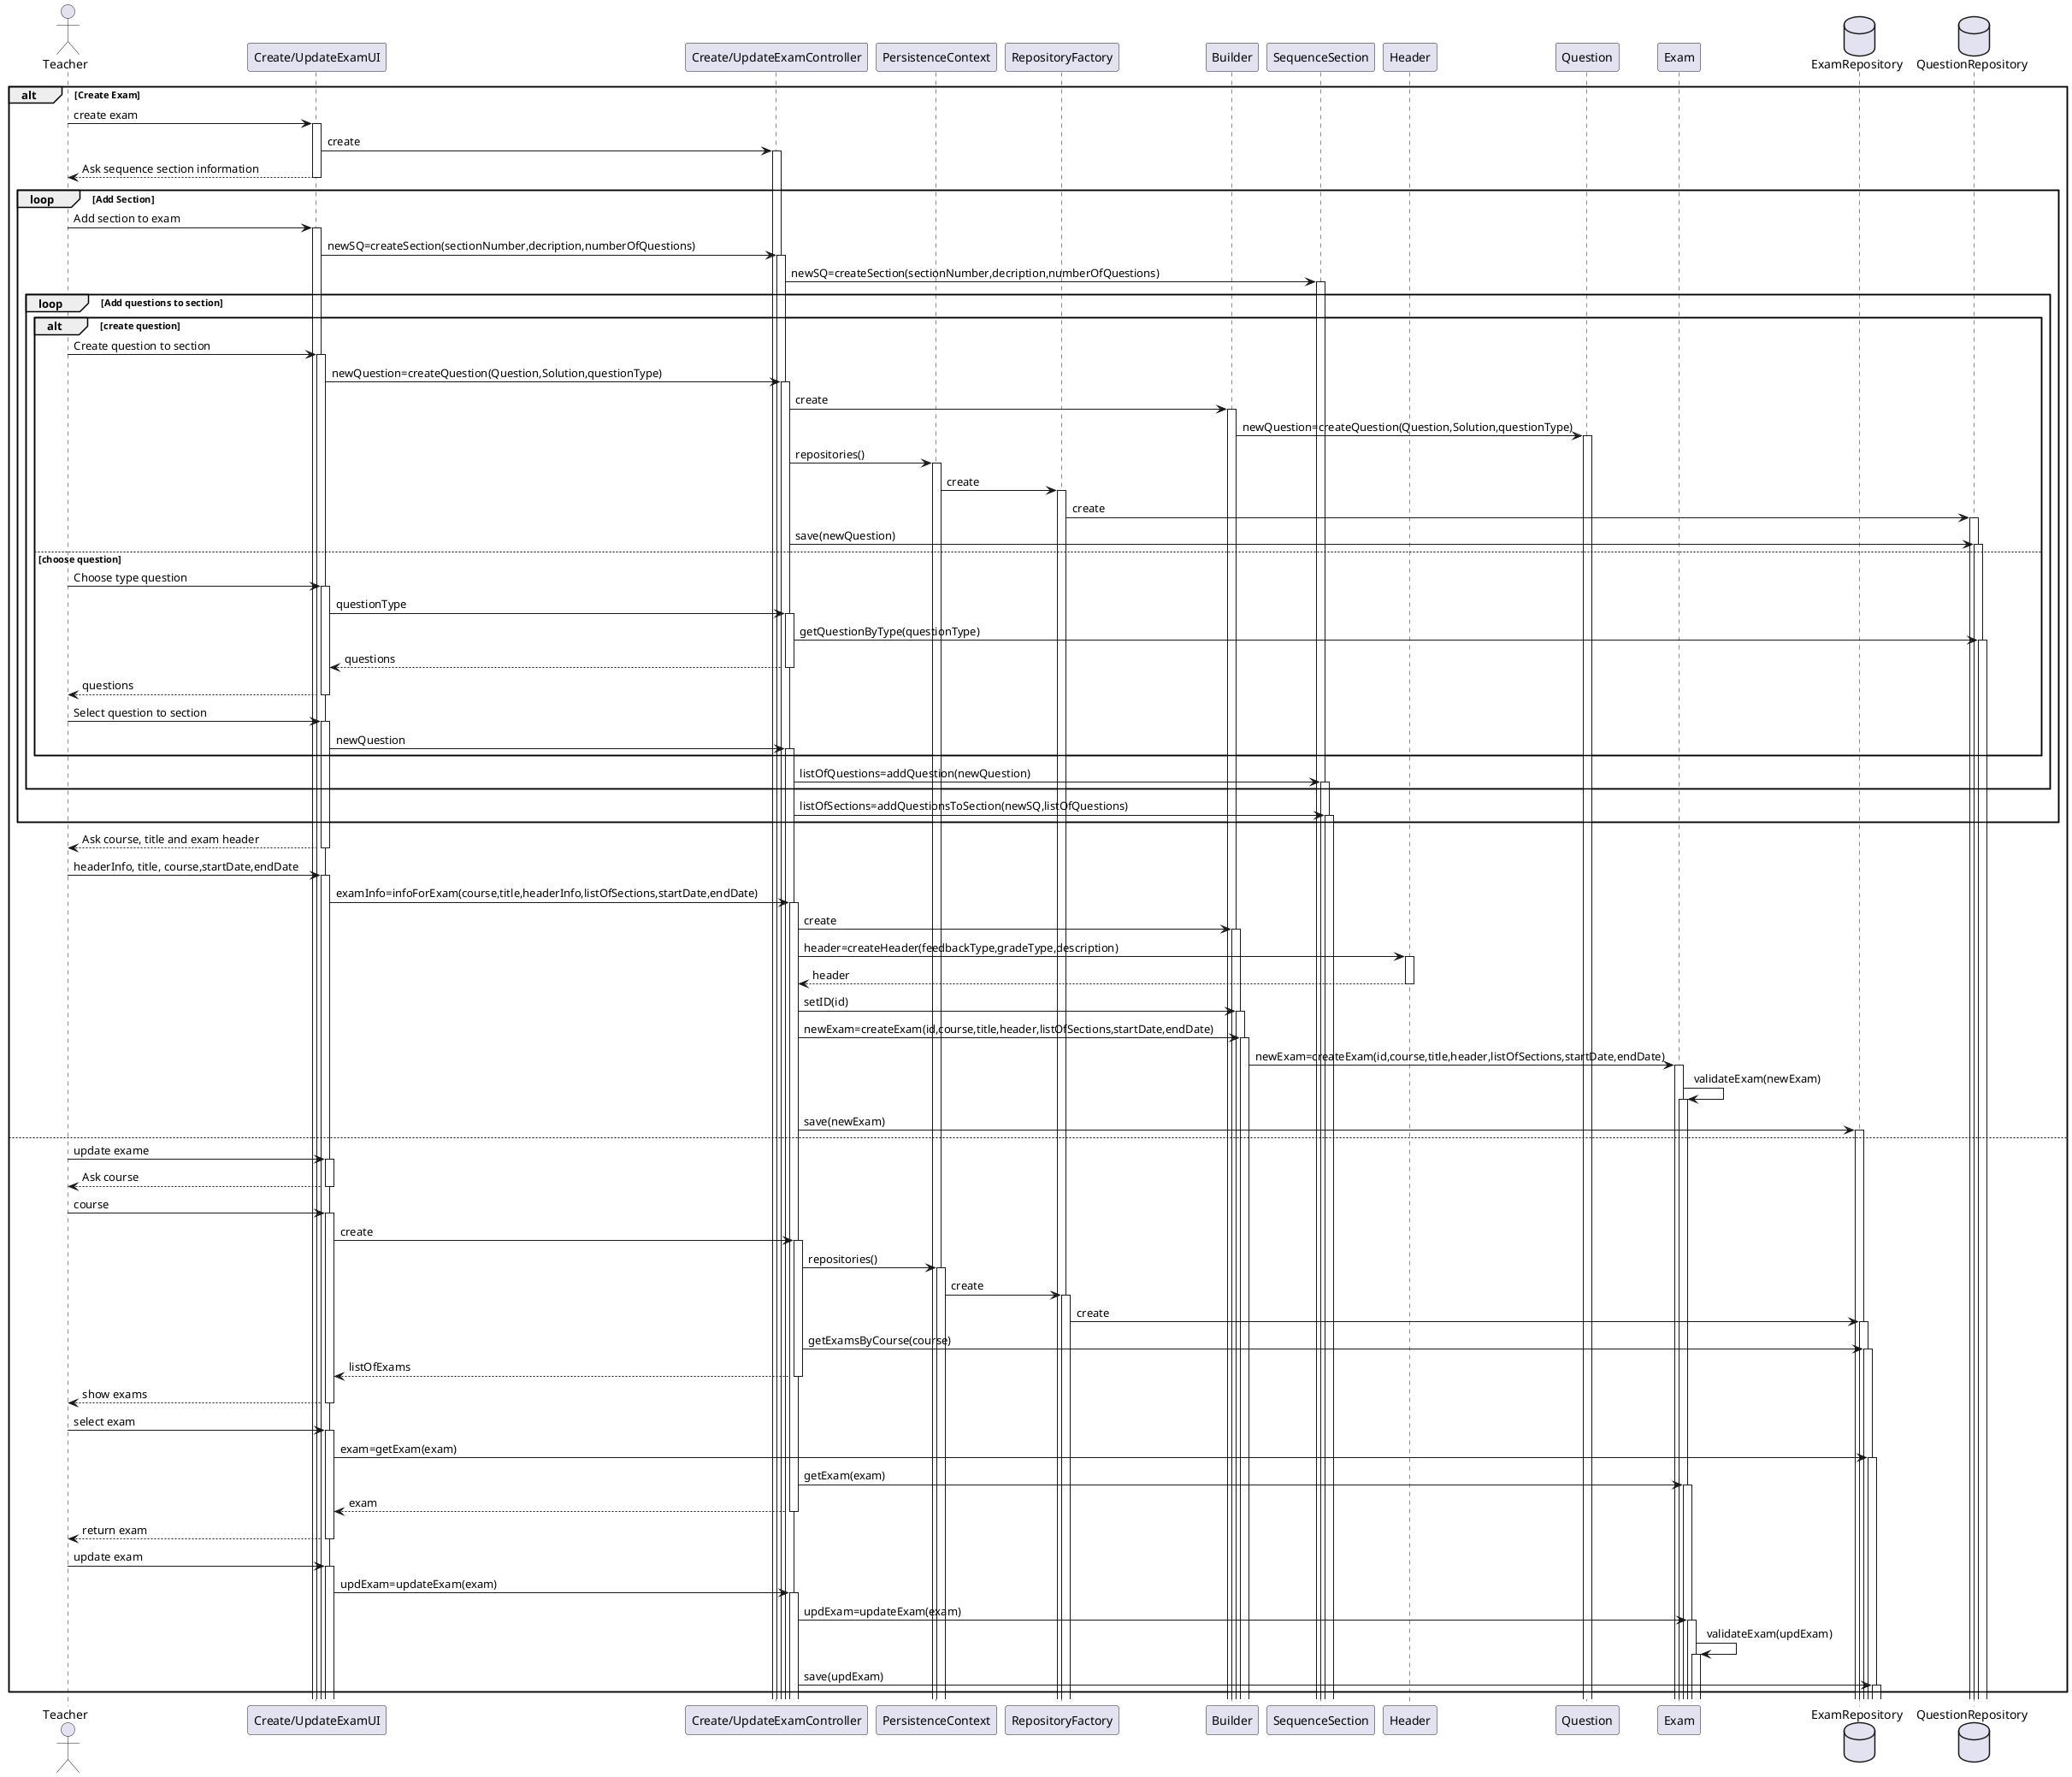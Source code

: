 @startuml

autoactivate on

actor Teacher
participant "Create/UpdateExamUI" as UI
participant "Create/UpdateExamController" as EC
participant "PersistenceContext" as PC
participant "RepositoryFactory" as RF
participant "Builder" as B
participant "SequenceSection" as SQ
participant "Header" as H
participant "Question" as Q
participant "Exam" as E
database "ExamRepository" as ER
database "QuestionRepository" as QR


alt Create Exam
Teacher -> UI: create exam
UI -> EC: create
UI --> Teacher: Ask sequence section information

Loop Add Section
Teacher->UI:Add section to exam
UI->EC: newSQ=createSection(sectionNumber,decription,numberOfQuestions)
EC->SQ: newSQ=createSection(sectionNumber,decription,numberOfQuestions)

Loop Add questions to section


Alt create question
Teacher->UI:Create question to section
UI->EC:newQuestion=createQuestion(Question,Solution,questionType)
EC->B:create
B->Q:newQuestion=createQuestion(Question,Solution,questionType)
EC -> PC: repositories()
PC -> RF: create
RF -> QR: create
EC->QR:save(newQuestion)

else choose question

Teacher->UI: Choose type question
UI->EC:questionType
EC -> QR: getQuestionByType(questionType)
EC --> UI: questions
UI-->Teacher:questions
Teacher->UI:Select question to section
UI->EC:newQuestion
end

EC->SQ:listOfQuestions=addQuestion(newQuestion)
end

EC->SQ: listOfSections=addQuestionsToSection(newSQ,listOfQuestions)
end

UI-->Teacher: Ask course, title and exam header
Teacher->UI:headerInfo, title, course,startDate,endDate
UI->EC:examInfo=infoForExam(course,title,headerInfo,listOfSections,startDate,endDate)
EC->B:create
EC->H:header=createHeader(feedbackType,gradeType,description)
H-->EC: header
EC->B:setID(id)
EC->B:newExam=createExam(id,course,title,header,listOfSections,startDate,endDate)
B->E:newExam=createExam(id,course,title,header,listOfSections,startDate,endDate)
E->E:validateExam(newExam)
EC->ER: save(newExam)
else
Teacher -> UI: update exame
UI-->Teacher: Ask course

Teacher->UI: course
UI -> EC: create
EC -> PC: repositories()
PC -> RF: create
RF -> ER: create
EC->ER:getExamsByCourse(course)
EC-->UI:listOfExams
UI-->Teacher:show exams

Teacher->UI: select exam
UI->ER:exam=getExam(exam)
EC->E:getExam(exam)
EC-->UI:exam
UI-->Teacher: return exam

Teacher->UI: update exam
UI ->EC: updExam=updateExam(exam)
EC->E:updExam=updateExam(exam)
E->E:validateExam(updExam)
EC->ER:save(updExam)

end
@enduml
